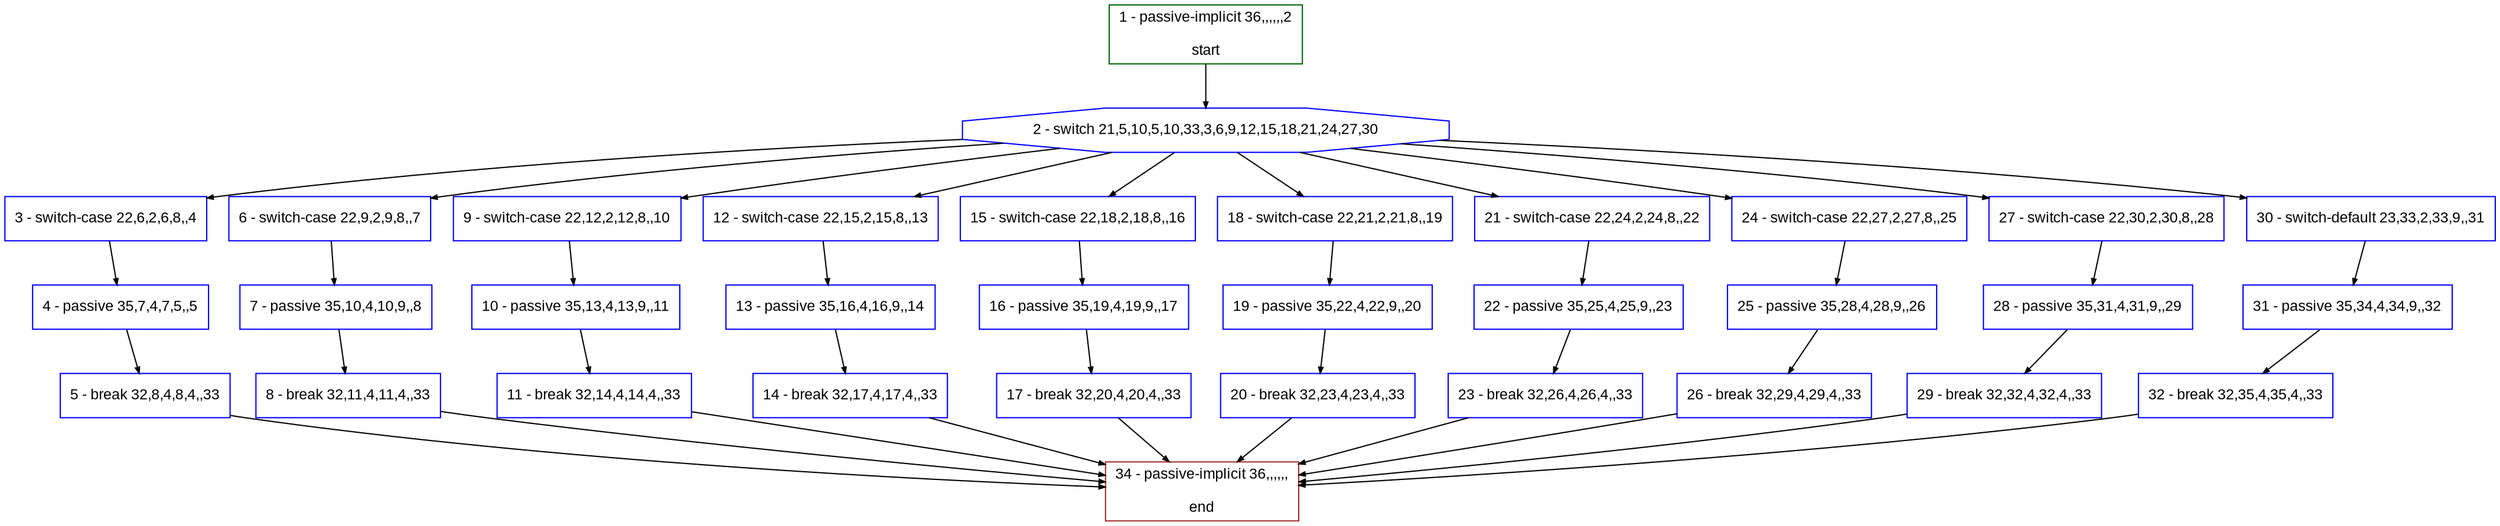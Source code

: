digraph "" {
  graph [bgcolor="white", fillcolor="#FFFFCC", pack="true", packmode="clust", fontname="Arial", label="", fontsize="12", compound="true", style="rounded,filled"];
  node [node_initialized="no", fillcolor="white", fontname="Arial", label="", color="grey", fontsize="12", fixedsize="false", compound="true", shape="rectangle", style="filled"];
  edge [arrowtail="none", lhead="", fontcolor="black", fontname="Arial", label="", color="black", fontsize="12", arrowhead="normal", arrowsize="0.5", compound="true", ltail="", dir="forward"];
  __N1 [fillcolor="#ffffff", label="2 - switch 21,5,10,5,10,33,3,6,9,12,15,18,21,24,27,30", color="#0000ff", shape="octagon", style="filled"];
  __N2 [fillcolor="#ffffff", label="1 - passive-implicit 36,,,,,,2\n\nstart", color="#006400", shape="box", style="filled"];
  __N3 [fillcolor="#ffffff", label="3 - switch-case 22,6,2,6,8,,4", color="#0000ff", shape="box", style="filled"];
  __N4 [fillcolor="#ffffff", label="6 - switch-case 22,9,2,9,8,,7", color="#0000ff", shape="box", style="filled"];
  __N5 [fillcolor="#ffffff", label="9 - switch-case 22,12,2,12,8,,10", color="#0000ff", shape="box", style="filled"];
  __N6 [fillcolor="#ffffff", label="12 - switch-case 22,15,2,15,8,,13", color="#0000ff", shape="box", style="filled"];
  __N7 [fillcolor="#ffffff", label="15 - switch-case 22,18,2,18,8,,16", color="#0000ff", shape="box", style="filled"];
  __N8 [fillcolor="#ffffff", label="18 - switch-case 22,21,2,21,8,,19", color="#0000ff", shape="box", style="filled"];
  __N9 [fillcolor="#ffffff", label="21 - switch-case 22,24,2,24,8,,22", color="#0000ff", shape="box", style="filled"];
  __N10 [fillcolor="#ffffff", label="24 - switch-case 22,27,2,27,8,,25", color="#0000ff", shape="box", style="filled"];
  __N11 [fillcolor="#ffffff", label="27 - switch-case 22,30,2,30,8,,28", color="#0000ff", shape="box", style="filled"];
  __N12 [fillcolor="#ffffff", label="30 - switch-default 23,33,2,33,9,,31", color="#0000ff", shape="box", style="filled"];
  __N13 [fillcolor="#ffffff", label="4 - passive 35,7,4,7,5,,5", color="#0000ff", shape="box", style="filled"];
  __N14 [fillcolor="#ffffff", label="5 - break 32,8,4,8,4,,33", color="#0000ff", shape="box", style="filled"];
  __N15 [fillcolor="#ffffff", label="34 - passive-implicit 36,,,,,,\n\nend", color="#a52a2a", shape="box", style="filled"];
  __N16 [fillcolor="#ffffff", label="7 - passive 35,10,4,10,9,,8", color="#0000ff", shape="box", style="filled"];
  __N17 [fillcolor="#ffffff", label="8 - break 32,11,4,11,4,,33", color="#0000ff", shape="box", style="filled"];
  __N18 [fillcolor="#ffffff", label="10 - passive 35,13,4,13,9,,11", color="#0000ff", shape="box", style="filled"];
  __N19 [fillcolor="#ffffff", label="11 - break 32,14,4,14,4,,33", color="#0000ff", shape="box", style="filled"];
  __N20 [fillcolor="#ffffff", label="13 - passive 35,16,4,16,9,,14", color="#0000ff", shape="box", style="filled"];
  __N21 [fillcolor="#ffffff", label="14 - break 32,17,4,17,4,,33", color="#0000ff", shape="box", style="filled"];
  __N22 [fillcolor="#ffffff", label="16 - passive 35,19,4,19,9,,17", color="#0000ff", shape="box", style="filled"];
  __N23 [fillcolor="#ffffff", label="17 - break 32,20,4,20,4,,33", color="#0000ff", shape="box", style="filled"];
  __N24 [fillcolor="#ffffff", label="19 - passive 35,22,4,22,9,,20", color="#0000ff", shape="box", style="filled"];
  __N25 [fillcolor="#ffffff", label="20 - break 32,23,4,23,4,,33", color="#0000ff", shape="box", style="filled"];
  __N26 [fillcolor="#ffffff", label="22 - passive 35,25,4,25,9,,23", color="#0000ff", shape="box", style="filled"];
  __N27 [fillcolor="#ffffff", label="23 - break 32,26,4,26,4,,33", color="#0000ff", shape="box", style="filled"];
  __N28 [fillcolor="#ffffff", label="25 - passive 35,28,4,28,9,,26", color="#0000ff", shape="box", style="filled"];
  __N29 [fillcolor="#ffffff", label="26 - break 32,29,4,29,4,,33", color="#0000ff", shape="box", style="filled"];
  __N30 [fillcolor="#ffffff", label="28 - passive 35,31,4,31,9,,29", color="#0000ff", shape="box", style="filled"];
  __N31 [fillcolor="#ffffff", label="29 - break 32,32,4,32,4,,33", color="#0000ff", shape="box", style="filled"];
  __N32 [fillcolor="#ffffff", label="31 - passive 35,34,4,34,9,,32", color="#0000ff", shape="box", style="filled"];
  __N33 [fillcolor="#ffffff", label="32 - break 32,35,4,35,4,,33", color="#0000ff", shape="box", style="filled"];
  __N2 -> __N1 [arrowtail="none", color="#000000", label="", arrowhead="normal", dir="forward"];
  __N1 -> __N3 [arrowtail="none", color="#000000", label="", arrowhead="normal", dir="forward"];
  __N1 -> __N4 [arrowtail="none", color="#000000", label="", arrowhead="normal", dir="forward"];
  __N1 -> __N5 [arrowtail="none", color="#000000", label="", arrowhead="normal", dir="forward"];
  __N1 -> __N6 [arrowtail="none", color="#000000", label="", arrowhead="normal", dir="forward"];
  __N1 -> __N7 [arrowtail="none", color="#000000", label="", arrowhead="normal", dir="forward"];
  __N1 -> __N8 [arrowtail="none", color="#000000", label="", arrowhead="normal", dir="forward"];
  __N1 -> __N9 [arrowtail="none", color="#000000", label="", arrowhead="normal", dir="forward"];
  __N1 -> __N10 [arrowtail="none", color="#000000", label="", arrowhead="normal", dir="forward"];
  __N1 -> __N11 [arrowtail="none", color="#000000", label="", arrowhead="normal", dir="forward"];
  __N1 -> __N12 [arrowtail="none", color="#000000", label="", arrowhead="normal", dir="forward"];
  __N3 -> __N13 [arrowtail="none", color="#000000", label="", arrowhead="normal", dir="forward"];
  __N13 -> __N14 [arrowtail="none", color="#000000", label="", arrowhead="normal", dir="forward"];
  __N14 -> __N15 [arrowtail="none", color="#000000", label="", arrowhead="normal", dir="forward"];
  __N4 -> __N16 [arrowtail="none", color="#000000", label="", arrowhead="normal", dir="forward"];
  __N16 -> __N17 [arrowtail="none", color="#000000", label="", arrowhead="normal", dir="forward"];
  __N17 -> __N15 [arrowtail="none", color="#000000", label="", arrowhead="normal", dir="forward"];
  __N5 -> __N18 [arrowtail="none", color="#000000", label="", arrowhead="normal", dir="forward"];
  __N18 -> __N19 [arrowtail="none", color="#000000", label="", arrowhead="normal", dir="forward"];
  __N19 -> __N15 [arrowtail="none", color="#000000", label="", arrowhead="normal", dir="forward"];
  __N6 -> __N20 [arrowtail="none", color="#000000", label="", arrowhead="normal", dir="forward"];
  __N20 -> __N21 [arrowtail="none", color="#000000", label="", arrowhead="normal", dir="forward"];
  __N21 -> __N15 [arrowtail="none", color="#000000", label="", arrowhead="normal", dir="forward"];
  __N7 -> __N22 [arrowtail="none", color="#000000", label="", arrowhead="normal", dir="forward"];
  __N22 -> __N23 [arrowtail="none", color="#000000", label="", arrowhead="normal", dir="forward"];
  __N23 -> __N15 [arrowtail="none", color="#000000", label="", arrowhead="normal", dir="forward"];
  __N8 -> __N24 [arrowtail="none", color="#000000", label="", arrowhead="normal", dir="forward"];
  __N24 -> __N25 [arrowtail="none", color="#000000", label="", arrowhead="normal", dir="forward"];
  __N25 -> __N15 [arrowtail="none", color="#000000", label="", arrowhead="normal", dir="forward"];
  __N9 -> __N26 [arrowtail="none", color="#000000", label="", arrowhead="normal", dir="forward"];
  __N26 -> __N27 [arrowtail="none", color="#000000", label="", arrowhead="normal", dir="forward"];
  __N27 -> __N15 [arrowtail="none", color="#000000", label="", arrowhead="normal", dir="forward"];
  __N10 -> __N28 [arrowtail="none", color="#000000", label="", arrowhead="normal", dir="forward"];
  __N28 -> __N29 [arrowtail="none", color="#000000", label="", arrowhead="normal", dir="forward"];
  __N29 -> __N15 [arrowtail="none", color="#000000", label="", arrowhead="normal", dir="forward"];
  __N11 -> __N30 [arrowtail="none", color="#000000", label="", arrowhead="normal", dir="forward"];
  __N30 -> __N31 [arrowtail="none", color="#000000", label="", arrowhead="normal", dir="forward"];
  __N31 -> __N15 [arrowtail="none", color="#000000", label="", arrowhead="normal", dir="forward"];
  __N12 -> __N32 [arrowtail="none", color="#000000", label="", arrowhead="normal", dir="forward"];
  __N32 -> __N33 [arrowtail="none", color="#000000", label="", arrowhead="normal", dir="forward"];
  __N33 -> __N15 [arrowtail="none", color="#000000", label="", arrowhead="normal", dir="forward"];
}
